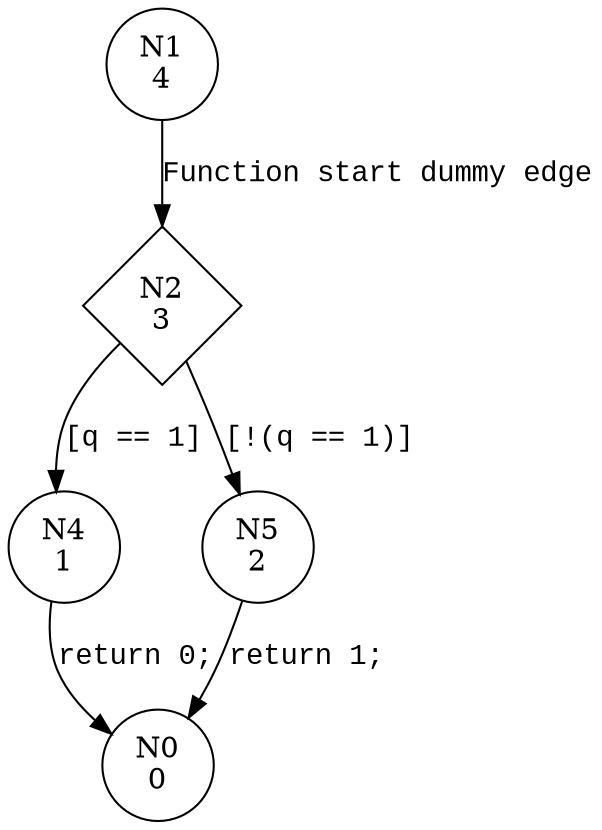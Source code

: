 digraph matroska_deliver_packet {
1 [shape="circle" label="N1\n4"]
2 [shape="diamond" label="N2\n3"]
4 [shape="circle" label="N4\n1"]
5 [shape="circle" label="N5\n2"]
0 [shape="circle" label="N0\n0"]
1 -> 2 [label="Function start dummy edge" fontname="Courier New"]
2 -> 4 [label="[q == 1]" fontname="Courier New"]
2 -> 5 [label="[!(q == 1)]" fontname="Courier New"]
4 -> 0 [label="return 0;" fontname="Courier New"]
5 -> 0 [label="return 1;" fontname="Courier New"]
}